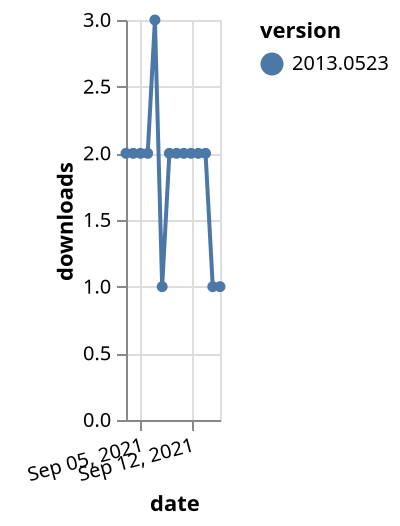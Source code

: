 {"$schema": "https://vega.github.io/schema/vega-lite/v5.json", "description": "A simple bar chart with embedded data.", "data": {"values": [{"date": "2021-09-03", "total": 2756, "delta": 2, "version": "2013.0523"}, {"date": "2021-09-04", "total": 2758, "delta": 2, "version": "2013.0523"}, {"date": "2021-09-05", "total": 2760, "delta": 2, "version": "2013.0523"}, {"date": "2021-09-06", "total": 2762, "delta": 2, "version": "2013.0523"}, {"date": "2021-09-07", "total": 2765, "delta": 3, "version": "2013.0523"}, {"date": "2021-09-08", "total": 2766, "delta": 1, "version": "2013.0523"}, {"date": "2021-09-09", "total": 2768, "delta": 2, "version": "2013.0523"}, {"date": "2021-09-10", "total": 2770, "delta": 2, "version": "2013.0523"}, {"date": "2021-09-11", "total": 2772, "delta": 2, "version": "2013.0523"}, {"date": "2021-09-12", "total": 2774, "delta": 2, "version": "2013.0523"}, {"date": "2021-09-13", "total": 2776, "delta": 2, "version": "2013.0523"}, {"date": "2021-09-14", "total": 2778, "delta": 2, "version": "2013.0523"}, {"date": "2021-09-15", "total": 2779, "delta": 1, "version": "2013.0523"}, {"date": "2021-09-16", "total": 2780, "delta": 1, "version": "2013.0523"}]}, "width": "container", "mark": {"type": "line", "point": {"filled": true}}, "encoding": {"x": {"field": "date", "type": "temporal", "timeUnit": "yearmonthdate", "title": "date", "axis": {"labelAngle": -15}}, "y": {"field": "delta", "type": "quantitative", "title": "downloads"}, "color": {"field": "version", "type": "nominal"}, "tooltip": {"field": "delta"}}}